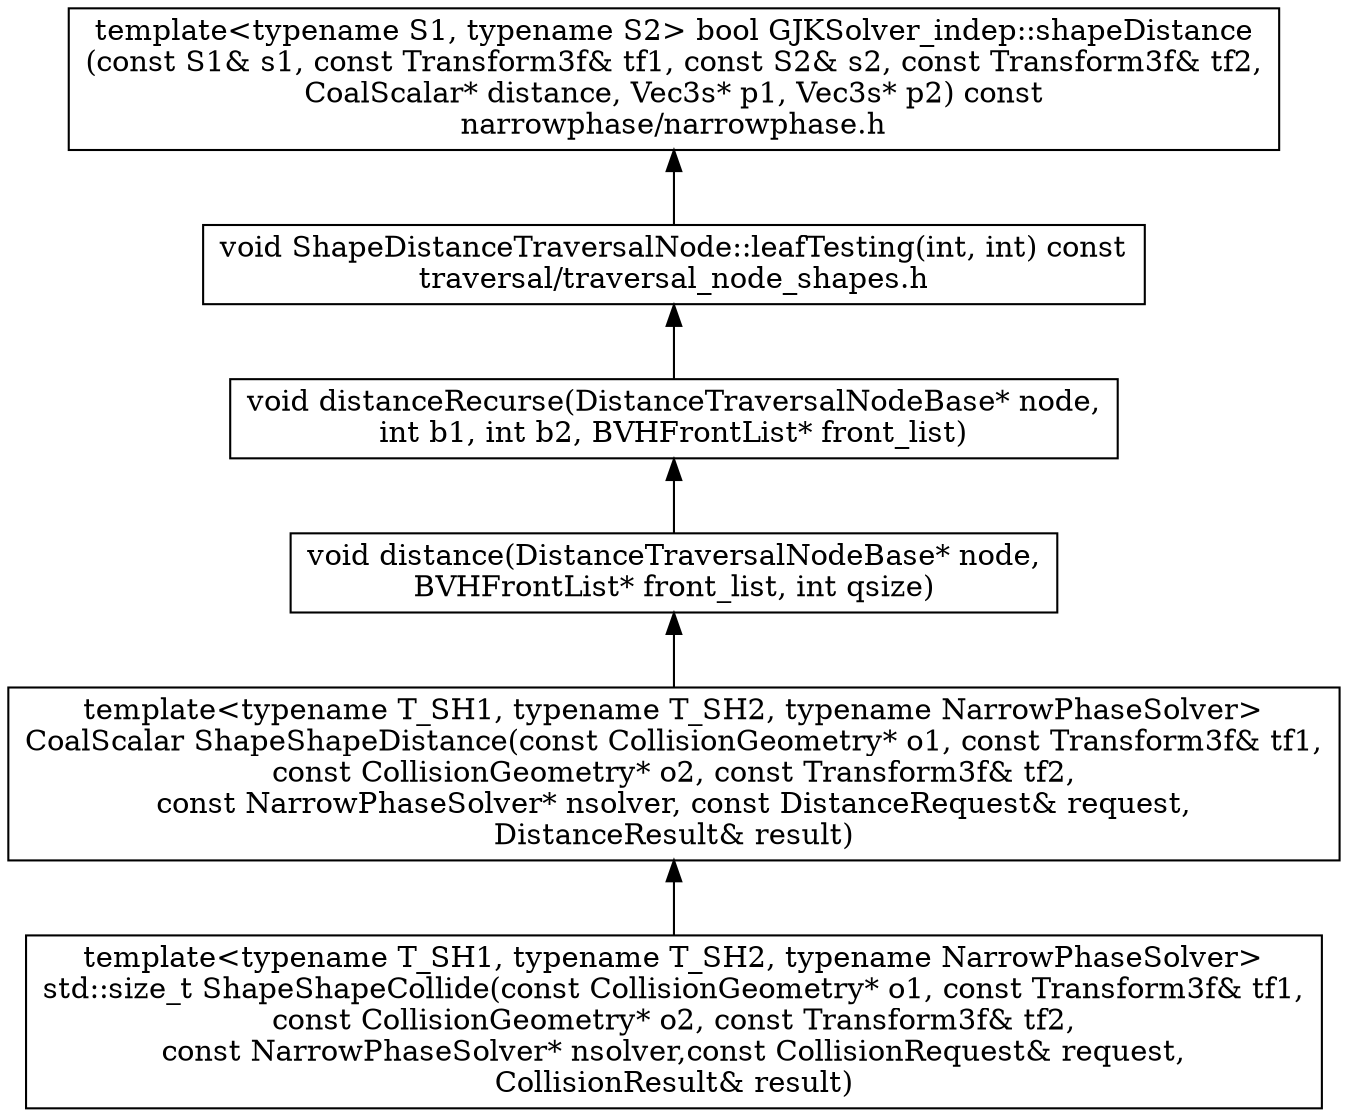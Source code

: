 digraph CD  {

	rankdir = BT
	compound=true
        size = 11.7

        "template<typename T_SH1, typename T_SH2, typename NarrowPhaseSolver>\nstd::size_t ShapeShapeCollide(const CollisionGeometry* o1, const Transform3f& tf1,\nconst CollisionGeometry* o2, const Transform3f& tf2,\nconst NarrowPhaseSolver* nsolver,const CollisionRequest& request,\nCollisionResult& result)" [shape = box]
        "template<typename T_SH1, typename T_SH2, typename NarrowPhaseSolver>\nCoalScalar ShapeShapeDistance(const CollisionGeometry* o1, const Transform3f& tf1,\nconst CollisionGeometry* o2, const Transform3f& tf2,\nconst NarrowPhaseSolver* nsolver, const DistanceRequest& request,\nDistanceResult& result)" [shape = box]
        "void distance(DistanceTraversalNodeBase* node,\nBVHFrontList* front_list, int qsize)" [shape = box]
        "void distanceRecurse(DistanceTraversalNodeBase* node,\nint b1, int b2, BVHFrontList* front_list)" [shape = box]
        "void ShapeDistanceTraversalNode::leafTesting(int, int) const\ntraversal/traversal_node_shapes.h" [shape = box]
        "template<typename S1, typename S2> bool GJKSolver_indep::shapeDistance\n(const S1& s1, const Transform3f& tf1, const S2& s2, const Transform3f& tf2,\nCoalScalar* distance, Vec3s* p1, Vec3s* p2) const\nnarrowphase/narrowphase.h" [shape = box]

        "template<typename T_SH1, typename T_SH2, typename NarrowPhaseSolver>\nstd::size_t ShapeShapeCollide(const CollisionGeometry* o1, const Transform3f& tf1,\nconst CollisionGeometry* o2, const Transform3f& tf2,\nconst NarrowPhaseSolver* nsolver,const CollisionRequest& request,\nCollisionResult& result)" -> "template<typename T_SH1, typename T_SH2, typename NarrowPhaseSolver>\nCoalScalar ShapeShapeDistance(const CollisionGeometry* o1, const Transform3f& tf1,\nconst CollisionGeometry* o2, const Transform3f& tf2,\nconst NarrowPhaseSolver* nsolver, const DistanceRequest& request,\nDistanceResult& result)"
        "template<typename T_SH1, typename T_SH2, typename NarrowPhaseSolver>\nCoalScalar ShapeShapeDistance(const CollisionGeometry* o1, const Transform3f& tf1,\nconst CollisionGeometry* o2, const Transform3f& tf2,\nconst NarrowPhaseSolver* nsolver, const DistanceRequest& request,\nDistanceResult& result)" -> "void distance(DistanceTraversalNodeBase* node,\nBVHFrontList* front_list, int qsize)"
        "void distance(DistanceTraversalNodeBase* node,\nBVHFrontList* front_list, int qsize)" -> "void distanceRecurse(DistanceTraversalNodeBase* node,\nint b1, int b2, BVHFrontList* front_list)"
        "void distanceRecurse(DistanceTraversalNodeBase* node,\nint b1, int b2, BVHFrontList* front_list)" -> "void ShapeDistanceTraversalNode::leafTesting(int, int) const\ntraversal/traversal_node_shapes.h"
        "void ShapeDistanceTraversalNode::leafTesting(int, int) const\ntraversal/traversal_node_shapes.h" -> "template<typename S1, typename S2> bool GJKSolver_indep::shapeDistance\n(const S1& s1, const Transform3f& tf1, const S2& s2, const Transform3f& tf2,\nCoalScalar* distance, Vec3s* p1, Vec3s* p2) const\nnarrowphase/narrowphase.h"
}
